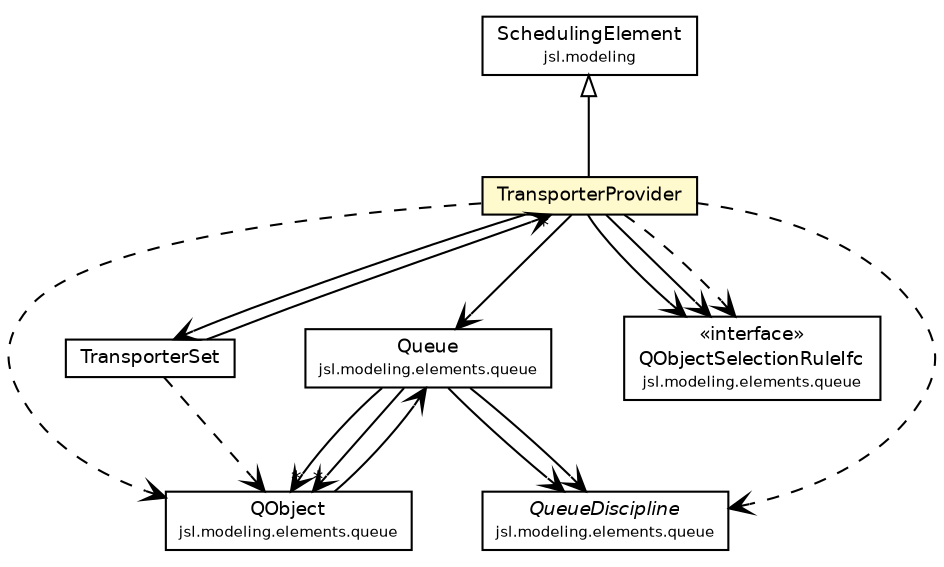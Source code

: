 #!/usr/local/bin/dot
#
# Class diagram 
# Generated by UMLGraph version 5.4 (http://www.umlgraph.org/)
#

digraph G {
	edge [fontname="Helvetica",fontsize=10,labelfontname="Helvetica",labelfontsize=10];
	node [fontname="Helvetica",fontsize=10,shape=plaintext];
	nodesep=0.25;
	ranksep=0.5;
	// jsl.modeling.SchedulingElement
	c224735 [label=<<table title="jsl.modeling.SchedulingElement" border="0" cellborder="1" cellspacing="0" cellpadding="2" port="p" href="../../../SchedulingElement.html">
		<tr><td><table border="0" cellspacing="0" cellpadding="1">
<tr><td align="center" balign="center"> SchedulingElement </td></tr>
<tr><td align="center" balign="center"><font point-size="7.0"> jsl.modeling </font></td></tr>
		</table></td></tr>
		</table>>, URL="../../../SchedulingElement.html", fontname="Helvetica", fontcolor="black", fontsize=9.0];
	// jsl.modeling.elements.queue.QueueDiscipline
	c224812 [label=<<table title="jsl.modeling.elements.queue.QueueDiscipline" border="0" cellborder="1" cellspacing="0" cellpadding="2" port="p" href="../../queue/QueueDiscipline.html">
		<tr><td><table border="0" cellspacing="0" cellpadding="1">
<tr><td align="center" balign="center"><font face="Helvetica-Oblique"> QueueDiscipline </font></td></tr>
<tr><td align="center" balign="center"><font point-size="7.0"> jsl.modeling.elements.queue </font></td></tr>
		</table></td></tr>
		</table>>, URL="../../queue/QueueDiscipline.html", fontname="Helvetica", fontcolor="black", fontsize=9.0];
	// jsl.modeling.elements.queue.Queue
	c224813 [label=<<table title="jsl.modeling.elements.queue.Queue" border="0" cellborder="1" cellspacing="0" cellpadding="2" port="p" href="../../queue/Queue.html">
		<tr><td><table border="0" cellspacing="0" cellpadding="1">
<tr><td align="center" balign="center"> Queue </td></tr>
<tr><td align="center" balign="center"><font point-size="7.0"> jsl.modeling.elements.queue </font></td></tr>
		</table></td></tr>
		</table>>, URL="../../queue/Queue.html", fontname="Helvetica", fontcolor="black", fontsize=9.0];
	// jsl.modeling.elements.queue.QObjectSelectionRuleIfc
	c224816 [label=<<table title="jsl.modeling.elements.queue.QObjectSelectionRuleIfc" border="0" cellborder="1" cellspacing="0" cellpadding="2" port="p" href="../../queue/QObjectSelectionRuleIfc.html">
		<tr><td><table border="0" cellspacing="0" cellpadding="1">
<tr><td align="center" balign="center"> &#171;interface&#187; </td></tr>
<tr><td align="center" balign="center"> QObjectSelectionRuleIfc </td></tr>
<tr><td align="center" balign="center"><font point-size="7.0"> jsl.modeling.elements.queue </font></td></tr>
		</table></td></tr>
		</table>>, URL="../../queue/QObjectSelectionRuleIfc.html", fontname="Helvetica", fontcolor="black", fontsize=9.0];
	// jsl.modeling.elements.queue.QObject
	c224817 [label=<<table title="jsl.modeling.elements.queue.QObject" border="0" cellborder="1" cellspacing="0" cellpadding="2" port="p" href="../../queue/QObject.html">
		<tr><td><table border="0" cellspacing="0" cellpadding="1">
<tr><td align="center" balign="center"> QObject </td></tr>
<tr><td align="center" balign="center"><font point-size="7.0"> jsl.modeling.elements.queue </font></td></tr>
		</table></td></tr>
		</table>>, URL="../../queue/QObject.html", fontname="Helvetica", fontcolor="black", fontsize=9.0];
	// jsl.modeling.elements.spatial.transporter.TransporterSet
	c224933 [label=<<table title="jsl.modeling.elements.spatial.transporter.TransporterSet" border="0" cellborder="1" cellspacing="0" cellpadding="2" port="p" href="./TransporterSet.html">
		<tr><td><table border="0" cellspacing="0" cellpadding="1">
<tr><td align="center" balign="center"> TransporterSet </td></tr>
		</table></td></tr>
		</table>>, URL="./TransporterSet.html", fontname="Helvetica", fontcolor="black", fontsize=9.0];
	// jsl.modeling.elements.spatial.transporter.TransporterProvider
	c224936 [label=<<table title="jsl.modeling.elements.spatial.transporter.TransporterProvider" border="0" cellborder="1" cellspacing="0" cellpadding="2" port="p" bgcolor="lemonChiffon" href="./TransporterProvider.html">
		<tr><td><table border="0" cellspacing="0" cellpadding="1">
<tr><td align="center" balign="center"> TransporterProvider </td></tr>
		</table></td></tr>
		</table>>, URL="./TransporterProvider.html", fontname="Helvetica", fontcolor="black", fontsize=9.0];
	//jsl.modeling.elements.spatial.transporter.TransporterProvider extends jsl.modeling.SchedulingElement
	c224735:p -> c224936:p [dir=back,arrowtail=empty];
	// jsl.modeling.elements.queue.Queue NAVASSOC jsl.modeling.elements.queue.QObject
	c224813:p -> c224817:p [taillabel="", label="", headlabel="*", fontname="Helvetica", fontcolor="black", fontsize=10.0, color="black", arrowhead=open];
	// jsl.modeling.elements.queue.Queue NAVASSOC jsl.modeling.elements.queue.QueueDiscipline
	c224813:p -> c224812:p [taillabel="", label="", headlabel="", fontname="Helvetica", fontcolor="black", fontsize=10.0, color="black", arrowhead=open];
	// jsl.modeling.elements.queue.Queue NAVASSOC jsl.modeling.elements.queue.QueueDiscipline
	c224813:p -> c224812:p [taillabel="", label="", headlabel="", fontname="Helvetica", fontcolor="black", fontsize=10.0, color="black", arrowhead=open];
	// jsl.modeling.elements.queue.Queue NAVASSOC jsl.modeling.elements.queue.QObject
	c224813:p -> c224817:p [taillabel="", label="", headlabel="*", fontname="Helvetica", fontcolor="black", fontsize=10.0, color="black", arrowhead=open];
	// jsl.modeling.elements.queue.QObject NAVASSOC jsl.modeling.elements.queue.Queue
	c224817:p -> c224813:p [taillabel="", label="", headlabel="", fontname="Helvetica", fontcolor="black", fontsize=10.0, color="black", arrowhead=open];
	// jsl.modeling.elements.spatial.transporter.TransporterSet NAVASSOC jsl.modeling.elements.spatial.transporter.TransporterProvider
	c224933:p -> c224936:p [taillabel="", label="", headlabel="*", fontname="Helvetica", fontcolor="black", fontsize=10.0, color="black", arrowhead=open];
	// jsl.modeling.elements.spatial.transporter.TransporterProvider NAVASSOC jsl.modeling.elements.spatial.transporter.TransporterSet
	c224936:p -> c224933:p [taillabel="", label="", headlabel="", fontname="Helvetica", fontcolor="black", fontsize=10.0, color="black", arrowhead=open];
	// jsl.modeling.elements.spatial.transporter.TransporterProvider NAVASSOC jsl.modeling.elements.queue.Queue
	c224936:p -> c224813:p [taillabel="", label="", headlabel="", fontname="Helvetica", fontcolor="black", fontsize=10.0, color="black", arrowhead=open];
	// jsl.modeling.elements.spatial.transporter.TransporterProvider NAVASSOC jsl.modeling.elements.queue.QObjectSelectionRuleIfc
	c224936:p -> c224816:p [taillabel="", label="", headlabel="", fontname="Helvetica", fontcolor="black", fontsize=10.0, color="black", arrowhead=open];
	// jsl.modeling.elements.spatial.transporter.TransporterProvider NAVASSOC jsl.modeling.elements.queue.QObjectSelectionRuleIfc
	c224936:p -> c224816:p [taillabel="", label="", headlabel="", fontname="Helvetica", fontcolor="black", fontsize=10.0, color="black", arrowhead=open];
	// jsl.modeling.elements.spatial.transporter.TransporterSet DEPEND jsl.modeling.elements.queue.QObject
	c224933:p -> c224817:p [taillabel="", label="", headlabel="", fontname="Helvetica", fontcolor="black", fontsize=10.0, color="black", arrowhead=open, style=dashed];
	// jsl.modeling.elements.spatial.transporter.TransporterProvider DEPEND jsl.modeling.elements.queue.QObjectSelectionRuleIfc
	c224936:p -> c224816:p [taillabel="", label="", headlabel="", fontname="Helvetica", fontcolor="black", fontsize=10.0, color="black", arrowhead=open, style=dashed];
	// jsl.modeling.elements.spatial.transporter.TransporterProvider DEPEND jsl.modeling.elements.queue.QObject
	c224936:p -> c224817:p [taillabel="", label="", headlabel="", fontname="Helvetica", fontcolor="black", fontsize=10.0, color="black", arrowhead=open, style=dashed];
	// jsl.modeling.elements.spatial.transporter.TransporterProvider DEPEND jsl.modeling.elements.queue.QueueDiscipline
	c224936:p -> c224812:p [taillabel="", label="", headlabel="", fontname="Helvetica", fontcolor="black", fontsize=10.0, color="black", arrowhead=open, style=dashed];
}

